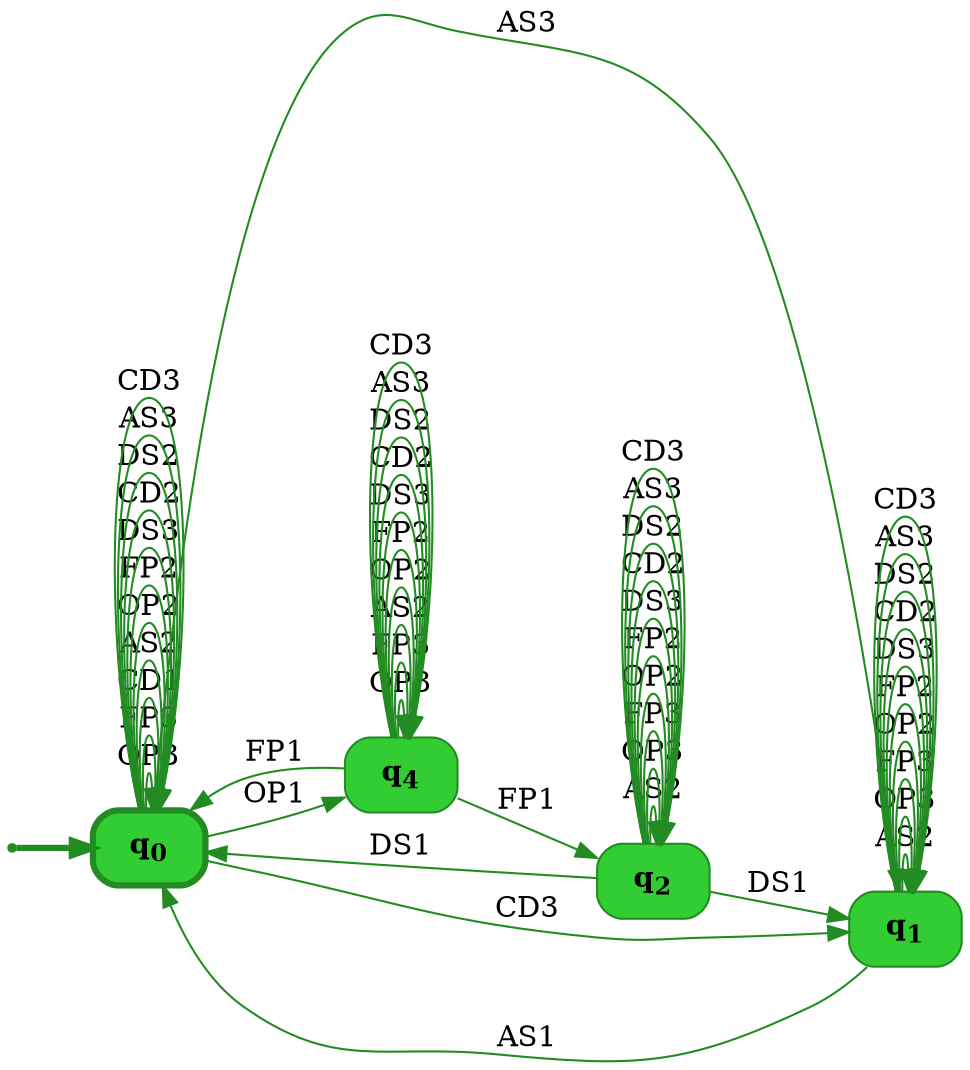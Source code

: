 digraph g {

	rankdir="LR"

	__invisible__[shape="point", color="forestgreen"]
	q0[label=<<b>q<sub>0</sub></b>>, shape="box", style="rounded, filled", fillcolor="limegreen", color="forestgreen", penwidth=3] // Initial
	q4[label=<<b>q<sub>4</sub></b>>, shape="box", style="rounded, filled", fillcolor="limegreen", color="forestgreen"]
	q2[label=<<b>q<sub>2</sub></b>>, shape="box", style="rounded, filled", fillcolor="limegreen", color="forestgreen"]
	q1[label=<<b>q<sub>1</sub></b>>, shape="box", style="rounded, filled", fillcolor="limegreen", color="forestgreen"]

	__invisible__ -> q0[penwidth=3, color="forestgreen"]
	q0 -> q4[label=<OP1>, color="forestgreen"]
	q4 -> q4[label=<OP3>, color="forestgreen"]
	q4 -> q0[label=<FP1>, color="forestgreen"]
	q4 -> q4[label=<FP3>, color="forestgreen"]
	q4 -> q4[label=<AS2>, color="forestgreen"]
	q4 -> q2[label=<FP1>, color="forestgreen"]
	q2 -> q1[label=<DS1>, color="forestgreen"]
	q1 -> q0[label=<AS1>, color="forestgreen"]
	q1 -> q1[label=<AS2>, color="forestgreen"]
	q1 -> q1[label=<OP3>, color="forestgreen"]
	q1 -> q1[label=<FP3>, color="forestgreen"]
	q1 -> q1[label=<OP2>, color="forestgreen"]
	q1 -> q1[label=<FP2>, color="forestgreen"]
	q1 -> q1[label=<DS3>, color="forestgreen"]
	q1 -> q1[label=<CD2>, color="forestgreen"]
	q1 -> q1[label=<DS2>, color="forestgreen"]
	q1 -> q1[label=<AS3>, color="forestgreen"]
	q1 -> q1[label=<CD3>, color="forestgreen"]
	q2 -> q2[label=<AS2>, color="forestgreen"]
	q2 -> q2[label=<OP3>, color="forestgreen"]
	q2 -> q2[label=<FP3>, color="forestgreen"]
	q2 -> q2[label=<OP2>, color="forestgreen"]
	q2 -> q2[label=<FP2>, color="forestgreen"]
	q2 -> q2[label=<DS3>, color="forestgreen"]
	q2 -> q2[label=<CD2>, color="forestgreen"]
	q2 -> q2[label=<DS2>, color="forestgreen"]
	q2 -> q2[label=<AS3>, color="forestgreen"]
	q2 -> q0[label=<DS1>, color="forestgreen"]
	q2 -> q2[label=<CD3>, color="forestgreen"]
	q4 -> q4[label=<OP2>, color="forestgreen"]
	q4 -> q4[label=<FP2>, color="forestgreen"]
	q4 -> q4[label=<DS3>, color="forestgreen"]
	q4 -> q4[label=<CD2>, color="forestgreen"]
	q4 -> q4[label=<DS2>, color="forestgreen"]
	q4 -> q4[label=<AS3>, color="forestgreen"]
	q4 -> q4[label=<CD3>, color="forestgreen"]
	q0 -> q0[label=<OP3>, color="forestgreen"]
	q0 -> q0[label=<FP3>, color="forestgreen"]
	q0 -> q0[label=<CD1>, color="forestgreen"]
	q0 -> q0[label=<AS2>, color="forestgreen"]
	q0 -> q0[label=<OP2>, color="forestgreen"]
	q0 -> q0[label=<FP2>, color="forestgreen"]
	q0 -> q0[label=<DS3>, color="forestgreen"]
	q0 -> q0[label=<CD2>, color="forestgreen"]
	q0 -> q0[label=<DS2>, color="forestgreen"]
	q0 -> q0[label=<AS3>, color="forestgreen"]
	q0 -> q0[label=<CD3>, color="forestgreen"]
	q0 -> q1[label=<AS3>, color="forestgreen"]
	q0 -> q1[label=<CD3>, color="forestgreen"]

}
